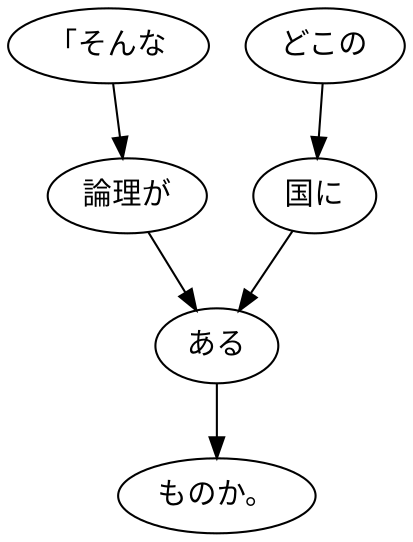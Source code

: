 digraph graph2492 {
	node0 [label="「そんな"];
	node1 [label="論理が"];
	node2 [label="どこの"];
	node3 [label="国に"];
	node4 [label="ある"];
	node5 [label="ものか。"];
	node0 -> node1;
	node1 -> node4;
	node2 -> node3;
	node3 -> node4;
	node4 -> node5;
}
